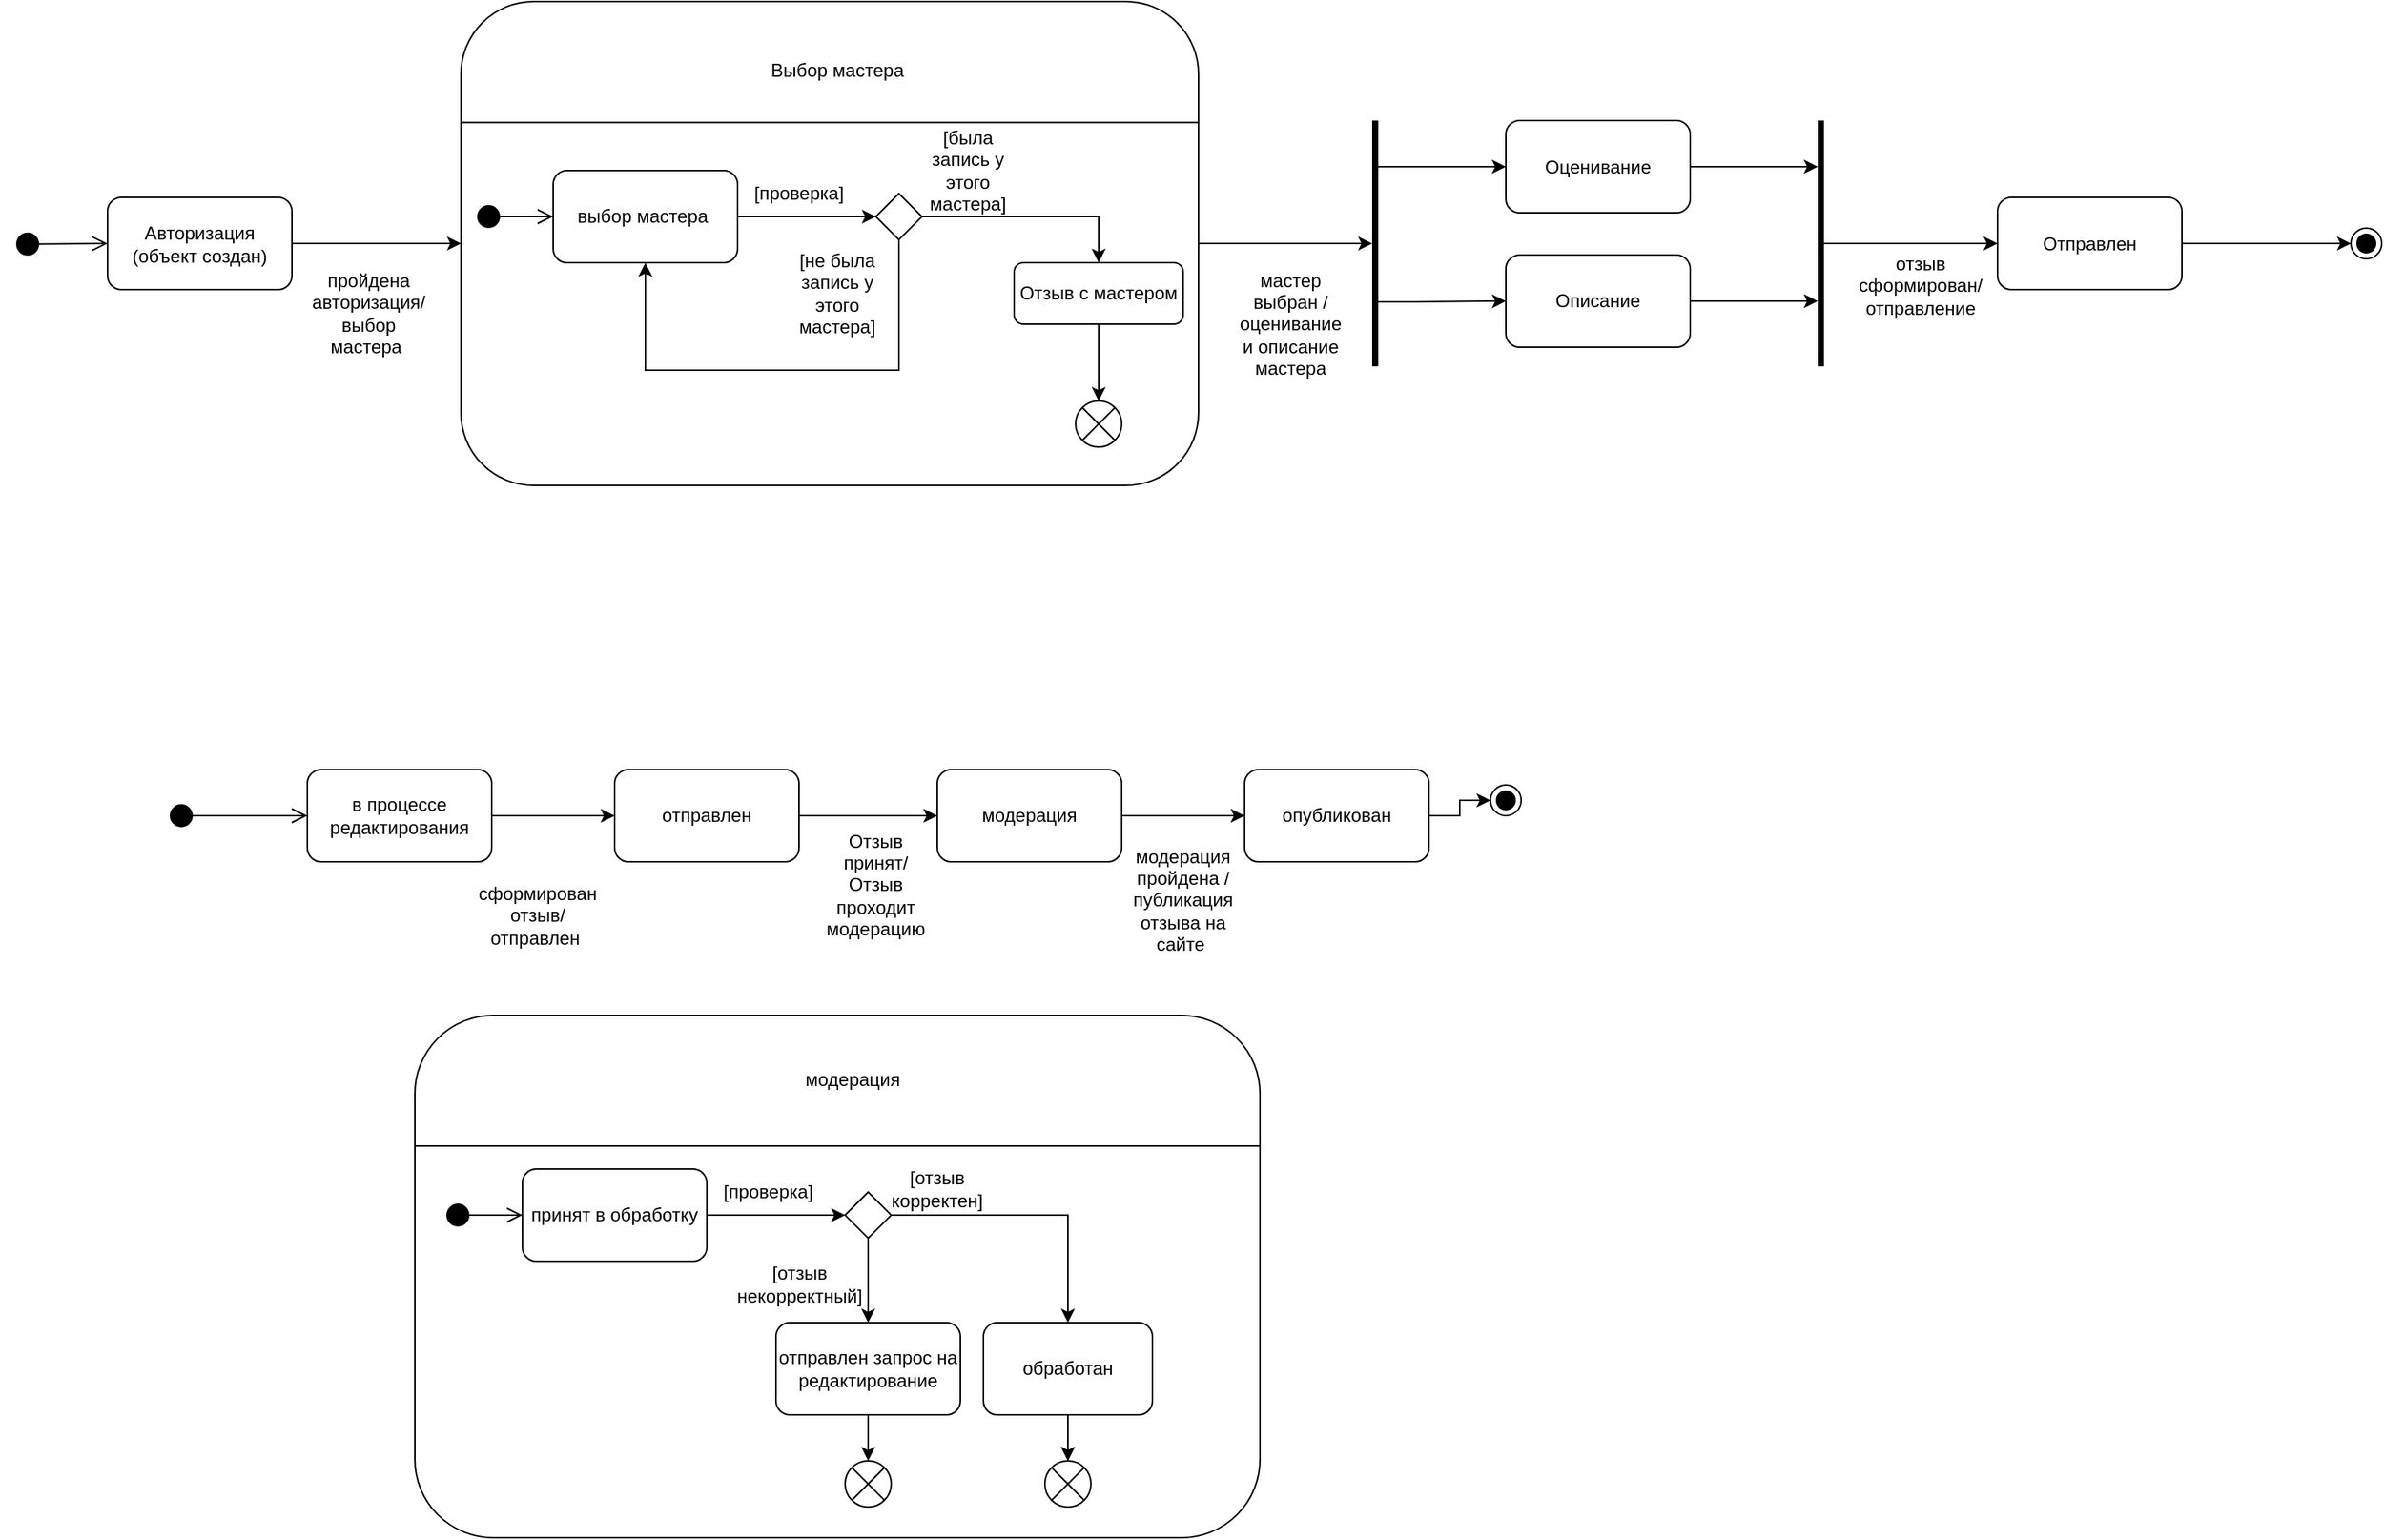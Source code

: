 <mxfile version="22.1.8" type="github">
  <diagram name="Страница — 1" id="i03Dcrw-lSY2_fy-uRdG">
    <mxGraphModel dx="742" dy="420" grid="1" gridSize="10" guides="1" tooltips="1" connect="1" arrows="1" fold="1" page="1" pageScale="1" pageWidth="1169" pageHeight="827" math="0" shadow="0">
      <root>
        <mxCell id="0" />
        <mxCell id="1" parent="0" />
        <mxCell id="OkwgzxEuTPkFEzWDDE73-4" value="" style="html=1;verticalAlign=bottom;startArrow=circle;startFill=1;endArrow=open;startSize=6;endSize=8;curved=0;rounded=0;entryX=0;entryY=0.5;entryDx=0;entryDy=0;" parent="1" target="OkwgzxEuTPkFEzWDDE73-5" edge="1">
          <mxGeometry width="80" relative="1" as="geometry">
            <mxPoint x="20" y="298" as="sourcePoint" />
            <mxPoint x="150" y="260" as="targetPoint" />
          </mxGeometry>
        </mxCell>
        <mxCell id="OkwgzxEuTPkFEzWDDE73-6" style="edgeStyle=orthogonalEdgeStyle;rounded=0;orthogonalLoop=1;jettySize=auto;html=1;entryX=0;entryY=0.5;entryDx=0;entryDy=0;" parent="1" source="OkwgzxEuTPkFEzWDDE73-5" target="OkwgzxEuTPkFEzWDDE73-9" edge="1">
          <mxGeometry relative="1" as="geometry">
            <mxPoint x="360.0" y="345" as="targetPoint" />
          </mxGeometry>
        </mxCell>
        <mxCell id="OkwgzxEuTPkFEzWDDE73-5" value="Авторизация &lt;br&gt;(объект создан)" style="rounded=1;whiteSpace=wrap;html=1;" parent="1" vertex="1">
          <mxGeometry x="80" y="267.5" width="120" height="60" as="geometry" />
        </mxCell>
        <mxCell id="OkwgzxEuTPkFEzWDDE73-79" style="edgeStyle=orthogonalEdgeStyle;rounded=0;orthogonalLoop=1;jettySize=auto;html=1;" parent="1" source="OkwgzxEuTPkFEzWDDE73-9" target="OkwgzxEuTPkFEzWDDE73-77" edge="1">
          <mxGeometry relative="1" as="geometry">
            <Array as="points">
              <mxPoint x="880" y="298" />
              <mxPoint x="880" y="298" />
            </Array>
          </mxGeometry>
        </mxCell>
        <mxCell id="OkwgzxEuTPkFEzWDDE73-9" value="" style="rounded=1;whiteSpace=wrap;html=1;" parent="1" vertex="1">
          <mxGeometry x="310" y="140" width="480" height="315" as="geometry" />
        </mxCell>
        <mxCell id="OkwgzxEuTPkFEzWDDE73-10" value="" style="endArrow=none;html=1;rounded=0;exitX=0;exitY=0.25;exitDx=0;exitDy=0;entryX=1;entryY=0.25;entryDx=0;entryDy=0;" parent="1" source="OkwgzxEuTPkFEzWDDE73-9" target="OkwgzxEuTPkFEzWDDE73-9" edge="1">
          <mxGeometry width="50" height="50" relative="1" as="geometry">
            <mxPoint x="500" y="390" as="sourcePoint" />
            <mxPoint x="550" y="340" as="targetPoint" />
          </mxGeometry>
        </mxCell>
        <mxCell id="OkwgzxEuTPkFEzWDDE73-11" value="Выбор мастера" style="text;html=1;strokeColor=none;fillColor=none;align=center;verticalAlign=middle;whiteSpace=wrap;rounded=0;movable=1;resizable=1;rotatable=1;deletable=1;editable=1;locked=0;connectable=1;" parent="1" vertex="1">
          <mxGeometry x="490" y="170" width="130" height="30" as="geometry" />
        </mxCell>
        <mxCell id="OkwgzxEuTPkFEzWDDE73-17" style="edgeStyle=orthogonalEdgeStyle;rounded=0;orthogonalLoop=1;jettySize=auto;html=1;entryX=0;entryY=0.5;entryDx=0;entryDy=0;" parent="1" source="OkwgzxEuTPkFEzWDDE73-12" target="OkwgzxEuTPkFEzWDDE73-16" edge="1">
          <mxGeometry relative="1" as="geometry" />
        </mxCell>
        <mxCell id="OkwgzxEuTPkFEzWDDE73-12" value="выбор мастера&amp;nbsp;" style="rounded=1;whiteSpace=wrap;html=1;" parent="1" vertex="1">
          <mxGeometry x="370" y="250" width="120" height="60" as="geometry" />
        </mxCell>
        <mxCell id="OkwgzxEuTPkFEzWDDE73-15" value="" style="html=1;verticalAlign=bottom;startArrow=circle;startFill=1;endArrow=open;startSize=6;endSize=8;curved=0;rounded=0;entryX=0;entryY=0.5;entryDx=0;entryDy=0;" parent="1" target="OkwgzxEuTPkFEzWDDE73-12" edge="1">
          <mxGeometry width="80" relative="1" as="geometry">
            <mxPoint x="320" y="280" as="sourcePoint" />
            <mxPoint x="350" y="279.41" as="targetPoint" />
          </mxGeometry>
        </mxCell>
        <mxCell id="OkwgzxEuTPkFEzWDDE73-16" value="" style="rhombus;whiteSpace=wrap;html=1;" parent="1" vertex="1">
          <mxGeometry x="580" y="265" width="30" height="30" as="geometry" />
        </mxCell>
        <mxCell id="OkwgzxEuTPkFEzWDDE73-21" value="" style="verticalLabelPosition=bottom;verticalAlign=top;html=1;shape=mxgraph.flowchart.or;" parent="1" vertex="1">
          <mxGeometry x="710" y="400" width="30" height="30" as="geometry" />
        </mxCell>
        <mxCell id="OkwgzxEuTPkFEzWDDE73-24" style="edgeStyle=orthogonalEdgeStyle;rounded=0;orthogonalLoop=1;jettySize=auto;html=1;entryX=0.5;entryY=0;entryDx=0;entryDy=0;" parent="1" source="OkwgzxEuTPkFEzWDDE73-16" target="OkwgzxEuTPkFEzWDDE73-28" edge="1">
          <mxGeometry relative="1" as="geometry">
            <mxPoint x="725" y="330" as="targetPoint" />
          </mxGeometry>
        </mxCell>
        <mxCell id="OkwgzxEuTPkFEzWDDE73-26" value="[проверка]" style="text;html=1;strokeColor=none;fillColor=none;align=center;verticalAlign=middle;whiteSpace=wrap;rounded=0;" parent="1" vertex="1">
          <mxGeometry x="500" y="250" width="60" height="30" as="geometry" />
        </mxCell>
        <mxCell id="OkwgzxEuTPkFEzWDDE73-27" value="[была запись у этого мастера]" style="text;html=1;strokeColor=none;fillColor=none;align=center;verticalAlign=middle;whiteSpace=wrap;rounded=0;" parent="1" vertex="1">
          <mxGeometry x="610" y="235" width="60" height="30" as="geometry" />
        </mxCell>
        <mxCell id="OkwgzxEuTPkFEzWDDE73-28" value="Отзыв с мастером" style="rounded=1;whiteSpace=wrap;html=1;" parent="1" vertex="1">
          <mxGeometry x="670" y="310" width="110" height="40" as="geometry" />
        </mxCell>
        <mxCell id="OkwgzxEuTPkFEzWDDE73-29" style="edgeStyle=orthogonalEdgeStyle;rounded=0;orthogonalLoop=1;jettySize=auto;html=1;entryX=0.5;entryY=0;entryDx=0;entryDy=0;entryPerimeter=0;" parent="1" source="OkwgzxEuTPkFEzWDDE73-28" target="OkwgzxEuTPkFEzWDDE73-21" edge="1">
          <mxGeometry relative="1" as="geometry" />
        </mxCell>
        <mxCell id="OkwgzxEuTPkFEzWDDE73-30" value="[не была запись у этого мастера]" style="text;html=1;strokeColor=none;fillColor=none;align=center;verticalAlign=middle;whiteSpace=wrap;rounded=0;" parent="1" vertex="1">
          <mxGeometry x="525" y="315" width="60" height="30" as="geometry" />
        </mxCell>
        <mxCell id="OkwgzxEuTPkFEzWDDE73-33" style="edgeStyle=orthogonalEdgeStyle;rounded=0;orthogonalLoop=1;jettySize=auto;html=1;" parent="1" source="OkwgzxEuTPkFEzWDDE73-16" target="OkwgzxEuTPkFEzWDDE73-12" edge="1">
          <mxGeometry relative="1" as="geometry">
            <Array as="points">
              <mxPoint x="595" y="380" />
              <mxPoint x="430" y="380" />
            </Array>
          </mxGeometry>
        </mxCell>
        <mxCell id="OkwgzxEuTPkFEzWDDE73-83" style="edgeStyle=orthogonalEdgeStyle;rounded=0;orthogonalLoop=1;jettySize=auto;html=1;" parent="1" source="OkwgzxEuTPkFEzWDDE73-35" target="OkwgzxEuTPkFEzWDDE73-78" edge="1">
          <mxGeometry relative="1" as="geometry">
            <Array as="points">
              <mxPoint x="1180" y="247.5" />
              <mxPoint x="1180" y="247.5" />
            </Array>
          </mxGeometry>
        </mxCell>
        <mxCell id="OkwgzxEuTPkFEzWDDE73-35" value="Оценивание" style="rounded=1;whiteSpace=wrap;html=1;" parent="1" vertex="1">
          <mxGeometry x="990" y="217.5" width="120" height="60" as="geometry" />
        </mxCell>
        <mxCell id="OkwgzxEuTPkFEzWDDE73-84" style="edgeStyle=orthogonalEdgeStyle;rounded=0;orthogonalLoop=1;jettySize=auto;html=1;" parent="1" source="OkwgzxEuTPkFEzWDDE73-36" target="OkwgzxEuTPkFEzWDDE73-78" edge="1">
          <mxGeometry relative="1" as="geometry">
            <Array as="points">
              <mxPoint x="1180" y="335.5" />
              <mxPoint x="1180" y="335.5" />
            </Array>
          </mxGeometry>
        </mxCell>
        <mxCell id="OkwgzxEuTPkFEzWDDE73-36" value="Описание" style="rounded=1;whiteSpace=wrap;html=1;" parent="1" vertex="1">
          <mxGeometry x="990" y="305" width="120" height="60" as="geometry" />
        </mxCell>
        <mxCell id="OkwgzxEuTPkFEzWDDE73-39" value="" style="ellipse;html=1;shape=endState;fillColor=#000000;strokeColor=#000000;" parent="1" vertex="1">
          <mxGeometry x="1540" y="287.5" width="20" height="20" as="geometry" />
        </mxCell>
        <mxCell id="OkwgzxEuTPkFEzWDDE73-80" style="edgeStyle=orthogonalEdgeStyle;rounded=0;orthogonalLoop=1;jettySize=auto;html=1;entryX=0;entryY=0.5;entryDx=0;entryDy=0;" parent="1" source="OkwgzxEuTPkFEzWDDE73-77" target="OkwgzxEuTPkFEzWDDE73-35" edge="1">
          <mxGeometry relative="1" as="geometry">
            <Array as="points">
              <mxPoint x="930" y="247.5" />
              <mxPoint x="930" y="247.5" />
            </Array>
          </mxGeometry>
        </mxCell>
        <mxCell id="OkwgzxEuTPkFEzWDDE73-81" style="edgeStyle=orthogonalEdgeStyle;rounded=0;orthogonalLoop=1;jettySize=auto;html=1;entryX=0;entryY=0.5;entryDx=0;entryDy=0;" parent="1" source="OkwgzxEuTPkFEzWDDE73-77" target="OkwgzxEuTPkFEzWDDE73-36" edge="1">
          <mxGeometry relative="1" as="geometry">
            <Array as="points">
              <mxPoint x="930" y="335.5" />
              <mxPoint x="930" y="335.5" />
            </Array>
          </mxGeometry>
        </mxCell>
        <mxCell id="OkwgzxEuTPkFEzWDDE73-77" value="" style="line;strokeWidth=4;direction=south;html=1;perimeter=backbonePerimeter;points=[];outlineConnect=0;" parent="1" vertex="1">
          <mxGeometry x="900" y="217.5" width="10" height="160" as="geometry" />
        </mxCell>
        <mxCell id="OkwgzxEuTPkFEzWDDE73-97" style="edgeStyle=orthogonalEdgeStyle;rounded=0;orthogonalLoop=1;jettySize=auto;html=1;entryX=0;entryY=0.5;entryDx=0;entryDy=0;" parent="1" source="OkwgzxEuTPkFEzWDDE73-78" target="OkwgzxEuTPkFEzWDDE73-94" edge="1">
          <mxGeometry relative="1" as="geometry" />
        </mxCell>
        <mxCell id="OkwgzxEuTPkFEzWDDE73-78" value="" style="line;strokeWidth=4;direction=south;html=1;perimeter=backbonePerimeter;points=[];outlineConnect=0;" parent="1" vertex="1">
          <mxGeometry x="1190" y="217.5" width="10" height="160" as="geometry" />
        </mxCell>
        <mxCell id="OkwgzxEuTPkFEzWDDE73-89" value="пройдена авторизация/ выбор мастера&amp;nbsp;" style="text;html=1;strokeColor=none;fillColor=none;align=center;verticalAlign=middle;whiteSpace=wrap;rounded=0;" parent="1" vertex="1">
          <mxGeometry x="220" y="327.5" width="60" height="30" as="geometry" />
        </mxCell>
        <mxCell id="OkwgzxEuTPkFEzWDDE73-91" value="мастер выбран / оценивание и описание мастера" style="text;html=1;strokeColor=none;fillColor=none;align=center;verticalAlign=middle;whiteSpace=wrap;rounded=0;" parent="1" vertex="1">
          <mxGeometry x="820" y="335" width="60" height="30" as="geometry" />
        </mxCell>
        <mxCell id="OkwgzxEuTPkFEzWDDE73-96" style="edgeStyle=orthogonalEdgeStyle;rounded=0;orthogonalLoop=1;jettySize=auto;html=1;entryX=0;entryY=0.5;entryDx=0;entryDy=0;" parent="1" source="OkwgzxEuTPkFEzWDDE73-94" target="OkwgzxEuTPkFEzWDDE73-39" edge="1">
          <mxGeometry relative="1" as="geometry" />
        </mxCell>
        <mxCell id="OkwgzxEuTPkFEzWDDE73-94" value="Отправлен" style="rounded=1;whiteSpace=wrap;html=1;" parent="1" vertex="1">
          <mxGeometry x="1310" y="267.5" width="120" height="60" as="geometry" />
        </mxCell>
        <mxCell id="OkwgzxEuTPkFEzWDDE73-98" value="отзыв сформирован/ отправление" style="text;html=1;strokeColor=none;fillColor=none;align=center;verticalAlign=middle;whiteSpace=wrap;rounded=0;" parent="1" vertex="1">
          <mxGeometry x="1230" y="310" width="60" height="30" as="geometry" />
        </mxCell>
        <mxCell id="DbrJvrU1StrYY2XCQFml-1" value="" style="html=1;verticalAlign=bottom;startArrow=circle;startFill=1;endArrow=open;startSize=6;endSize=8;curved=0;rounded=0;entryX=0;entryY=0.5;entryDx=0;entryDy=0;" edge="1" parent="1" target="DbrJvrU1StrYY2XCQFml-10">
          <mxGeometry width="80" relative="1" as="geometry">
            <mxPoint x="120" y="670" as="sourcePoint" />
            <mxPoint x="110" y="640" as="targetPoint" />
          </mxGeometry>
        </mxCell>
        <mxCell id="DbrJvrU1StrYY2XCQFml-2" value="" style="ellipse;html=1;shape=endState;fillColor=#000000;strokeColor=#000000;" vertex="1" parent="1">
          <mxGeometry x="980" y="650" width="20" height="20" as="geometry" />
        </mxCell>
        <mxCell id="DbrJvrU1StrYY2XCQFml-13" style="edgeStyle=orthogonalEdgeStyle;rounded=0;orthogonalLoop=1;jettySize=auto;html=1;entryX=0;entryY=0.5;entryDx=0;entryDy=0;" edge="1" parent="1" source="DbrJvrU1StrYY2XCQFml-3" target="DbrJvrU1StrYY2XCQFml-5">
          <mxGeometry relative="1" as="geometry" />
        </mxCell>
        <mxCell id="DbrJvrU1StrYY2XCQFml-3" value="модерация" style="rounded=1;whiteSpace=wrap;html=1;" vertex="1" parent="1">
          <mxGeometry x="620" y="640" width="120" height="60" as="geometry" />
        </mxCell>
        <mxCell id="DbrJvrU1StrYY2XCQFml-12" style="edgeStyle=orthogonalEdgeStyle;rounded=0;orthogonalLoop=1;jettySize=auto;html=1;entryX=0;entryY=0.5;entryDx=0;entryDy=0;" edge="1" parent="1" source="DbrJvrU1StrYY2XCQFml-4" target="DbrJvrU1StrYY2XCQFml-3">
          <mxGeometry relative="1" as="geometry" />
        </mxCell>
        <mxCell id="DbrJvrU1StrYY2XCQFml-4" value="отправлен" style="rounded=1;whiteSpace=wrap;html=1;" vertex="1" parent="1">
          <mxGeometry x="410" y="640" width="120" height="60" as="geometry" />
        </mxCell>
        <mxCell id="DbrJvrU1StrYY2XCQFml-8" style="edgeStyle=orthogonalEdgeStyle;rounded=0;orthogonalLoop=1;jettySize=auto;html=1;entryX=0;entryY=0.5;entryDx=0;entryDy=0;" edge="1" parent="1" source="DbrJvrU1StrYY2XCQFml-5" target="DbrJvrU1StrYY2XCQFml-2">
          <mxGeometry relative="1" as="geometry" />
        </mxCell>
        <mxCell id="DbrJvrU1StrYY2XCQFml-5" value="опубликован" style="rounded=1;whiteSpace=wrap;html=1;" vertex="1" parent="1">
          <mxGeometry x="820" y="640" width="120" height="60" as="geometry" />
        </mxCell>
        <mxCell id="DbrJvrU1StrYY2XCQFml-11" style="edgeStyle=orthogonalEdgeStyle;rounded=0;orthogonalLoop=1;jettySize=auto;html=1;entryX=0;entryY=0.5;entryDx=0;entryDy=0;" edge="1" parent="1" source="DbrJvrU1StrYY2XCQFml-10" target="DbrJvrU1StrYY2XCQFml-4">
          <mxGeometry relative="1" as="geometry" />
        </mxCell>
        <mxCell id="DbrJvrU1StrYY2XCQFml-10" value="в процессе редактирования" style="rounded=1;whiteSpace=wrap;html=1;" vertex="1" parent="1">
          <mxGeometry x="210" y="640" width="120" height="60" as="geometry" />
        </mxCell>
        <mxCell id="DbrJvrU1StrYY2XCQFml-15" value="сформирован отзыв/ отправлен&amp;nbsp;" style="text;html=1;strokeColor=none;fillColor=none;align=center;verticalAlign=middle;whiteSpace=wrap;rounded=0;" vertex="1" parent="1">
          <mxGeometry x="330" y="720" width="60" height="30" as="geometry" />
        </mxCell>
        <mxCell id="DbrJvrU1StrYY2XCQFml-16" value="Отзыв принят/ Отзыв проходит модерацию" style="text;html=1;strokeColor=none;fillColor=none;align=center;verticalAlign=middle;whiteSpace=wrap;rounded=0;" vertex="1" parent="1">
          <mxGeometry x="550" y="700" width="60" height="30" as="geometry" />
        </mxCell>
        <mxCell id="DbrJvrU1StrYY2XCQFml-17" value="модерация пройдена / публикация отзыва на сайте&amp;nbsp;" style="text;html=1;strokeColor=none;fillColor=none;align=center;verticalAlign=middle;whiteSpace=wrap;rounded=0;" vertex="1" parent="1">
          <mxGeometry x="750" y="710" width="60" height="30" as="geometry" />
        </mxCell>
        <mxCell id="DbrJvrU1StrYY2XCQFml-22" value="" style="rounded=1;whiteSpace=wrap;html=1;" vertex="1" parent="1">
          <mxGeometry x="280" y="800" width="550" height="340" as="geometry" />
        </mxCell>
        <mxCell id="DbrJvrU1StrYY2XCQFml-23" value="" style="endArrow=none;html=1;rounded=0;exitX=0;exitY=0.25;exitDx=0;exitDy=0;entryX=1;entryY=0.25;entryDx=0;entryDy=0;" edge="1" parent="1" source="DbrJvrU1StrYY2XCQFml-22" target="DbrJvrU1StrYY2XCQFml-22">
          <mxGeometry width="50" height="50" relative="1" as="geometry">
            <mxPoint x="480" y="1040" as="sourcePoint" />
            <mxPoint x="530" y="990" as="targetPoint" />
          </mxGeometry>
        </mxCell>
        <mxCell id="DbrJvrU1StrYY2XCQFml-24" value="модерация" style="text;html=1;strokeColor=none;fillColor=none;align=center;verticalAlign=middle;whiteSpace=wrap;rounded=0;movable=1;resizable=1;rotatable=1;deletable=1;editable=1;locked=0;connectable=1;" vertex="1" parent="1">
          <mxGeometry x="500" y="827" width="130" height="30" as="geometry" />
        </mxCell>
        <mxCell id="DbrJvrU1StrYY2XCQFml-25" style="edgeStyle=orthogonalEdgeStyle;rounded=0;orthogonalLoop=1;jettySize=auto;html=1;entryX=0;entryY=0.5;entryDx=0;entryDy=0;" edge="1" parent="1" source="DbrJvrU1StrYY2XCQFml-26" target="DbrJvrU1StrYY2XCQFml-28">
          <mxGeometry relative="1" as="geometry" />
        </mxCell>
        <mxCell id="DbrJvrU1StrYY2XCQFml-26" value="принят в обработку" style="rounded=1;whiteSpace=wrap;html=1;" vertex="1" parent="1">
          <mxGeometry x="350" y="900" width="120" height="60" as="geometry" />
        </mxCell>
        <mxCell id="DbrJvrU1StrYY2XCQFml-27" value="" style="html=1;verticalAlign=bottom;startArrow=circle;startFill=1;endArrow=open;startSize=6;endSize=8;curved=0;rounded=0;entryX=0;entryY=0.5;entryDx=0;entryDy=0;" edge="1" parent="1" target="DbrJvrU1StrYY2XCQFml-26">
          <mxGeometry width="80" relative="1" as="geometry">
            <mxPoint x="300" y="930" as="sourcePoint" />
            <mxPoint x="330" y="929.41" as="targetPoint" />
          </mxGeometry>
        </mxCell>
        <mxCell id="DbrJvrU1StrYY2XCQFml-42" style="edgeStyle=orthogonalEdgeStyle;rounded=0;orthogonalLoop=1;jettySize=auto;html=1;exitX=0.5;exitY=1;exitDx=0;exitDy=0;entryX=0.5;entryY=0;entryDx=0;entryDy=0;" edge="1" parent="1" source="DbrJvrU1StrYY2XCQFml-28" target="DbrJvrU1StrYY2XCQFml-41">
          <mxGeometry relative="1" as="geometry" />
        </mxCell>
        <mxCell id="DbrJvrU1StrYY2XCQFml-28" value="" style="rhombus;whiteSpace=wrap;html=1;" vertex="1" parent="1">
          <mxGeometry x="560" y="915" width="30" height="30" as="geometry" />
        </mxCell>
        <mxCell id="DbrJvrU1StrYY2XCQFml-29" value="" style="verticalLabelPosition=bottom;verticalAlign=top;html=1;shape=mxgraph.flowchart.or;" vertex="1" parent="1">
          <mxGeometry x="690" y="1090" width="30" height="30" as="geometry" />
        </mxCell>
        <mxCell id="DbrJvrU1StrYY2XCQFml-30" style="edgeStyle=orthogonalEdgeStyle;rounded=0;orthogonalLoop=1;jettySize=auto;html=1;entryX=0.5;entryY=0;entryDx=0;entryDy=0;" edge="1" parent="1" source="DbrJvrU1StrYY2XCQFml-28" target="DbrJvrU1StrYY2XCQFml-33">
          <mxGeometry relative="1" as="geometry">
            <mxPoint x="705" y="980" as="targetPoint" />
          </mxGeometry>
        </mxCell>
        <mxCell id="DbrJvrU1StrYY2XCQFml-31" value="[проверка]" style="text;html=1;strokeColor=none;fillColor=none;align=center;verticalAlign=middle;whiteSpace=wrap;rounded=0;" vertex="1" parent="1">
          <mxGeometry x="480" y="900" width="60" height="30" as="geometry" />
        </mxCell>
        <mxCell id="DbrJvrU1StrYY2XCQFml-32" value="[отзыв корректен]" style="text;html=1;strokeColor=none;fillColor=none;align=center;verticalAlign=middle;whiteSpace=wrap;rounded=0;" vertex="1" parent="1">
          <mxGeometry x="590" y="895" width="60" height="35" as="geometry" />
        </mxCell>
        <mxCell id="DbrJvrU1StrYY2XCQFml-45" value="" style="edgeStyle=orthogonalEdgeStyle;rounded=0;orthogonalLoop=1;jettySize=auto;html=1;" edge="1" parent="1" source="DbrJvrU1StrYY2XCQFml-33" target="DbrJvrU1StrYY2XCQFml-29">
          <mxGeometry relative="1" as="geometry" />
        </mxCell>
        <mxCell id="DbrJvrU1StrYY2XCQFml-33" value="обработан" style="rounded=1;whiteSpace=wrap;html=1;" vertex="1" parent="1">
          <mxGeometry x="650" y="1000" width="110" height="60" as="geometry" />
        </mxCell>
        <mxCell id="DbrJvrU1StrYY2XCQFml-34" style="edgeStyle=orthogonalEdgeStyle;rounded=0;orthogonalLoop=1;jettySize=auto;html=1;entryX=0.5;entryY=0;entryDx=0;entryDy=0;entryPerimeter=0;" edge="1" parent="1" source="DbrJvrU1StrYY2XCQFml-33" target="DbrJvrU1StrYY2XCQFml-29">
          <mxGeometry relative="1" as="geometry" />
        </mxCell>
        <mxCell id="DbrJvrU1StrYY2XCQFml-35" value="[отзыв некорректный]" style="text;html=1;strokeColor=none;fillColor=none;align=center;verticalAlign=middle;whiteSpace=wrap;rounded=0;" vertex="1" parent="1">
          <mxGeometry x="497.5" y="960" width="65" height="30" as="geometry" />
        </mxCell>
        <mxCell id="DbrJvrU1StrYY2XCQFml-41" value="отправлен запрос на редактирование" style="rounded=1;whiteSpace=wrap;html=1;" vertex="1" parent="1">
          <mxGeometry x="515" y="1000" width="120" height="60" as="geometry" />
        </mxCell>
        <mxCell id="DbrJvrU1StrYY2XCQFml-43" value="" style="verticalLabelPosition=bottom;verticalAlign=top;html=1;shape=mxgraph.flowchart.or;" vertex="1" parent="1">
          <mxGeometry x="560" y="1090" width="30" height="30" as="geometry" />
        </mxCell>
        <mxCell id="DbrJvrU1StrYY2XCQFml-44" style="edgeStyle=orthogonalEdgeStyle;rounded=0;orthogonalLoop=1;jettySize=auto;html=1;exitX=0.5;exitY=1;exitDx=0;exitDy=0;entryX=0.5;entryY=0;entryDx=0;entryDy=0;entryPerimeter=0;" edge="1" parent="1" source="DbrJvrU1StrYY2XCQFml-41" target="DbrJvrU1StrYY2XCQFml-43">
          <mxGeometry relative="1" as="geometry" />
        </mxCell>
      </root>
    </mxGraphModel>
  </diagram>
</mxfile>
